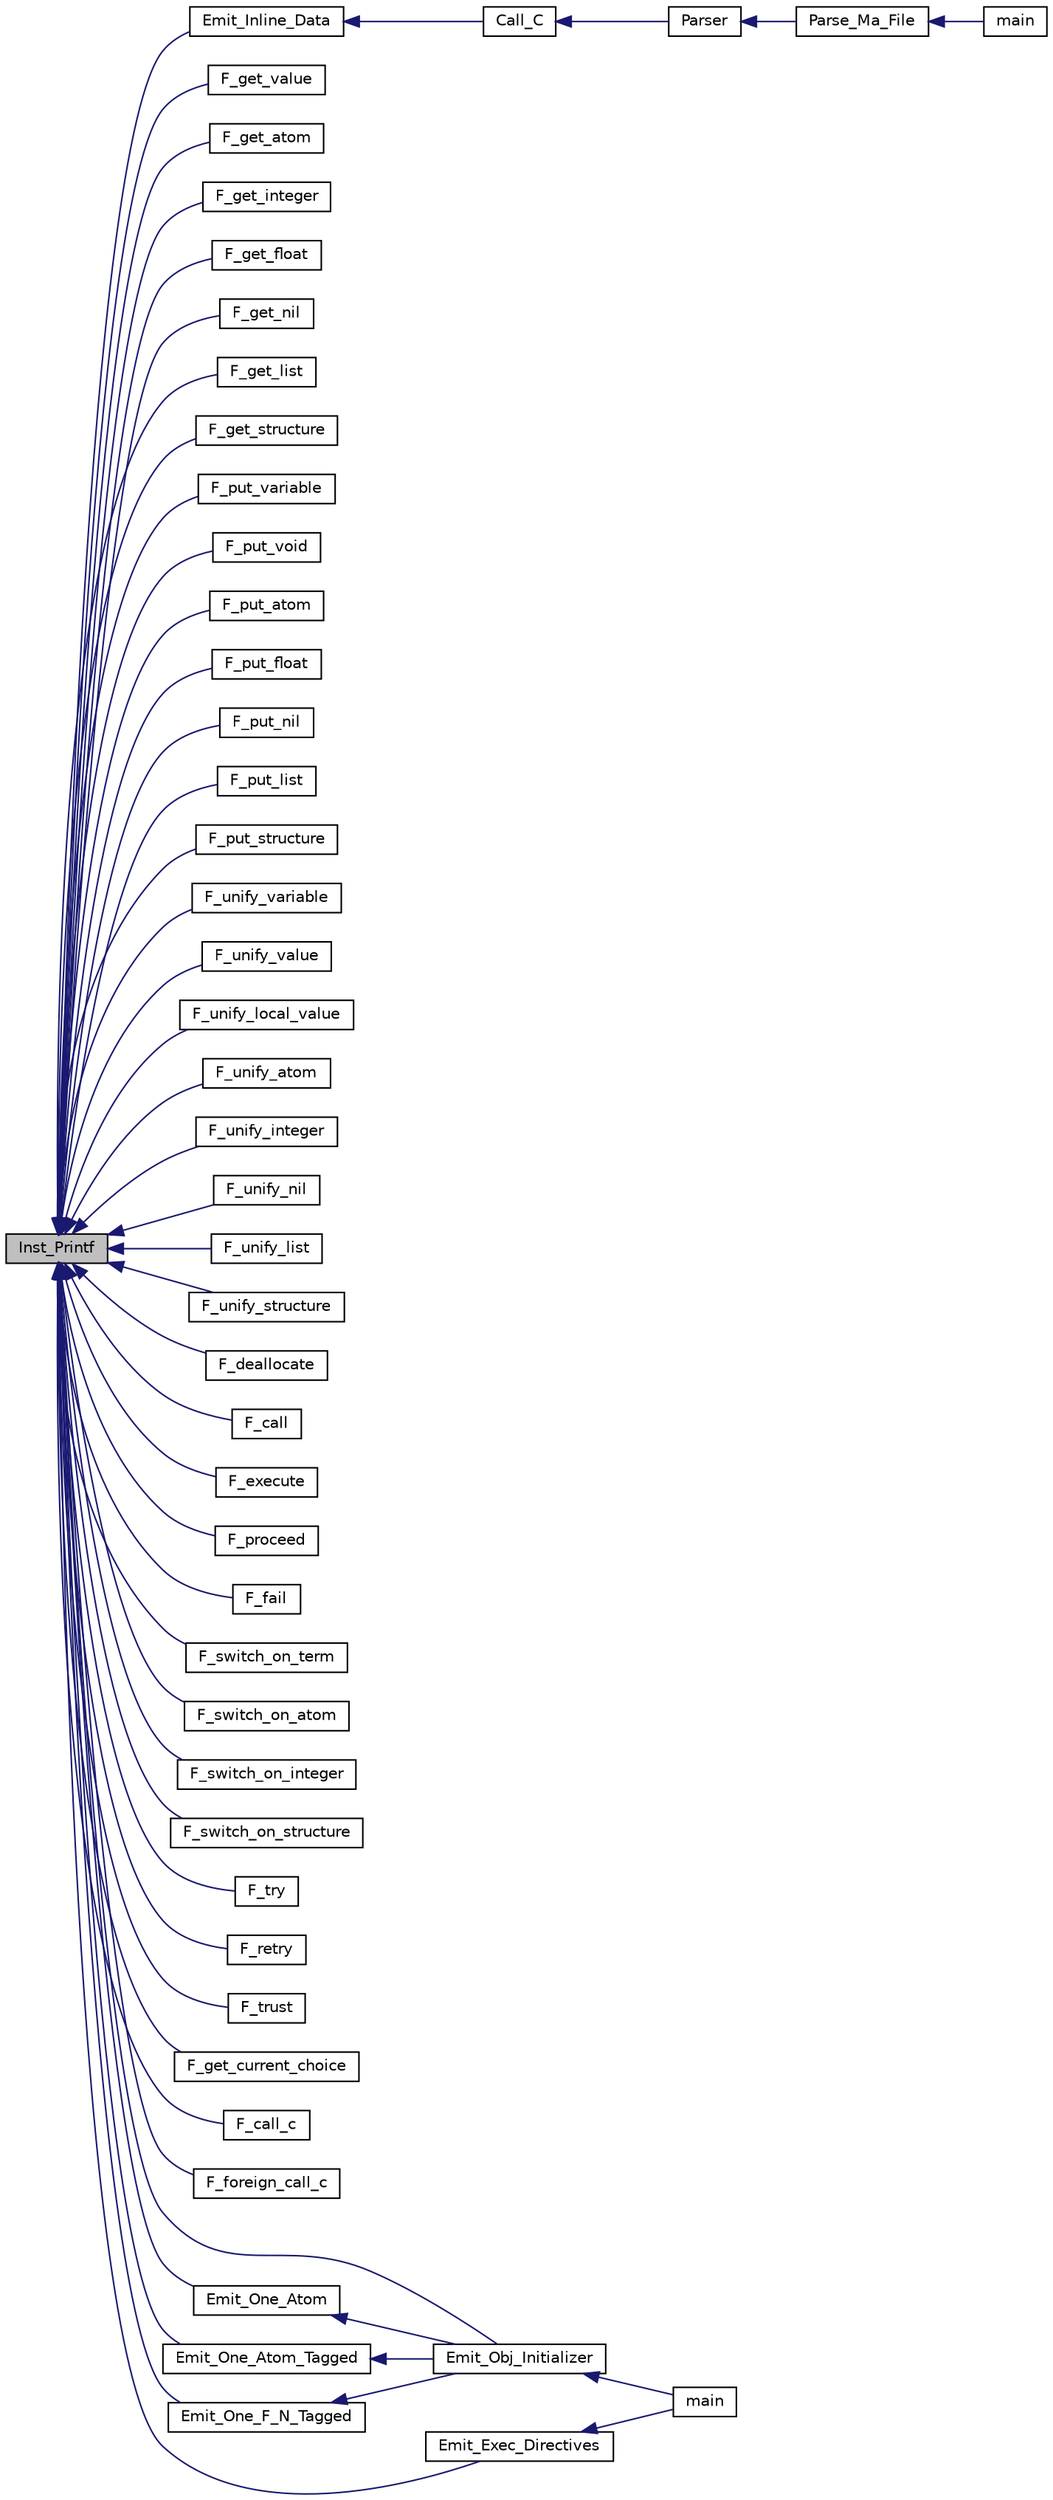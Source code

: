 digraph "Inst_Printf"
{
  edge [fontname="Helvetica",fontsize="10",labelfontname="Helvetica",labelfontsize="10"];
  node [fontname="Helvetica",fontsize="10",shape=record];
  rankdir="LR";
  Node1 [label="Inst_Printf",height=0.2,width=0.4,color="black", fillcolor="grey75", style="filled", fontcolor="black"];
  Node1 -> Node2 [dir="back",color="midnightblue",fontsize="10",style="solid",fontname="Helvetica"];
  Node2 [label="Emit_Inline_Data",height=0.2,width=0.4,color="black", fillcolor="white", style="filled",URL="$ma2asm_8c.html#a2f875c28b62ed1290b6f8453fb540f48"];
  Node2 -> Node3 [dir="back",color="midnightblue",fontsize="10",style="solid",fontname="Helvetica"];
  Node3 [label="Call_C",height=0.2,width=0.4,color="black", fillcolor="white", style="filled",URL="$ma__protos_8h.html#a4e9a1630ccc62db3caa97ab5abc0a1ca"];
  Node3 -> Node4 [dir="back",color="midnightblue",fontsize="10",style="solid",fontname="Helvetica"];
  Node4 [label="Parser",height=0.2,width=0.4,color="black", fillcolor="white", style="filled",URL="$ma__parser_8c.html#a3dbe66c5fada4cfd6e6d6d8f775e0caf"];
  Node4 -> Node5 [dir="back",color="midnightblue",fontsize="10",style="solid",fontname="Helvetica"];
  Node5 [label="Parse_Ma_File",height=0.2,width=0.4,color="black", fillcolor="white", style="filled",URL="$ma__parser_8c.html#a4f91bc7ddfc80bc559642b19019052a1"];
  Node5 -> Node6 [dir="back",color="midnightblue",fontsize="10",style="solid",fontname="Helvetica"];
  Node6 [label="main",height=0.2,width=0.4,color="black", fillcolor="white", style="filled",URL="$ma2asm_8c.html#a0ddf1224851353fc92bfbff6f499fa97"];
  Node1 -> Node7 [dir="back",color="midnightblue",fontsize="10",style="solid",fontname="Helvetica"];
  Node7 [label="F_get_value",height=0.2,width=0.4,color="black", fillcolor="white", style="filled",URL="$wam__protos_8h.html#ad6aa063bb16c800078b5c761fcff0904"];
  Node1 -> Node8 [dir="back",color="midnightblue",fontsize="10",style="solid",fontname="Helvetica"];
  Node8 [label="F_get_atom",height=0.2,width=0.4,color="black", fillcolor="white", style="filled",URL="$wam__protos_8h.html#a987659359231b6b71c16db02280d4ad4"];
  Node1 -> Node9 [dir="back",color="midnightblue",fontsize="10",style="solid",fontname="Helvetica"];
  Node9 [label="F_get_integer",height=0.2,width=0.4,color="black", fillcolor="white", style="filled",URL="$wam__protos_8h.html#abb7eff1a0bbcccedae8443fd5715b236"];
  Node1 -> Node10 [dir="back",color="midnightblue",fontsize="10",style="solid",fontname="Helvetica"];
  Node10 [label="F_get_float",height=0.2,width=0.4,color="black", fillcolor="white", style="filled",URL="$wam__protos_8h.html#ac982bbec692c1e7606503dc0954d4336"];
  Node1 -> Node11 [dir="back",color="midnightblue",fontsize="10",style="solid",fontname="Helvetica"];
  Node11 [label="F_get_nil",height=0.2,width=0.4,color="black", fillcolor="white", style="filled",URL="$wam__protos_8h.html#a45f80288706dec4ea85dd77021e596c8"];
  Node1 -> Node12 [dir="back",color="midnightblue",fontsize="10",style="solid",fontname="Helvetica"];
  Node12 [label="F_get_list",height=0.2,width=0.4,color="black", fillcolor="white", style="filled",URL="$wam__protos_8h.html#a8d35a33d7e7b8e7af1150b50f42b879a"];
  Node1 -> Node13 [dir="back",color="midnightblue",fontsize="10",style="solid",fontname="Helvetica"];
  Node13 [label="F_get_structure",height=0.2,width=0.4,color="black", fillcolor="white", style="filled",URL="$wam__protos_8h.html#acb7b622bed8e01fb27b94a9884624ae9"];
  Node1 -> Node14 [dir="back",color="midnightblue",fontsize="10",style="solid",fontname="Helvetica"];
  Node14 [label="F_put_variable",height=0.2,width=0.4,color="black", fillcolor="white", style="filled",URL="$wam__protos_8h.html#ac545c9e782523999f5ba516efbd5fc29"];
  Node1 -> Node15 [dir="back",color="midnightblue",fontsize="10",style="solid",fontname="Helvetica"];
  Node15 [label="F_put_void",height=0.2,width=0.4,color="black", fillcolor="white", style="filled",URL="$wam__protos_8h.html#a486f589fee42d9cd329e061057822014"];
  Node1 -> Node16 [dir="back",color="midnightblue",fontsize="10",style="solid",fontname="Helvetica"];
  Node16 [label="F_put_atom",height=0.2,width=0.4,color="black", fillcolor="white", style="filled",URL="$wam__protos_8h.html#ac2a90fdc6541e18100c22fa1e0eb82ac"];
  Node1 -> Node17 [dir="back",color="midnightblue",fontsize="10",style="solid",fontname="Helvetica"];
  Node17 [label="F_put_float",height=0.2,width=0.4,color="black", fillcolor="white", style="filled",URL="$wam__protos_8h.html#ae0d3529c199117c073b9bf10142ca0c8"];
  Node1 -> Node18 [dir="back",color="midnightblue",fontsize="10",style="solid",fontname="Helvetica"];
  Node18 [label="F_put_nil",height=0.2,width=0.4,color="black", fillcolor="white", style="filled",URL="$wam__protos_8h.html#ac23fe8d6f80f285cf6578a2e69a16183"];
  Node1 -> Node19 [dir="back",color="midnightblue",fontsize="10",style="solid",fontname="Helvetica"];
  Node19 [label="F_put_list",height=0.2,width=0.4,color="black", fillcolor="white", style="filled",URL="$wam__protos_8h.html#a52f1f935282eda6102bfe49114755395"];
  Node1 -> Node20 [dir="back",color="midnightblue",fontsize="10",style="solid",fontname="Helvetica"];
  Node20 [label="F_put_structure",height=0.2,width=0.4,color="black", fillcolor="white", style="filled",URL="$wam__protos_8h.html#a8bec214f44a3ed0ea6aa6a26720e4159"];
  Node1 -> Node21 [dir="back",color="midnightblue",fontsize="10",style="solid",fontname="Helvetica"];
  Node21 [label="F_unify_variable",height=0.2,width=0.4,color="black", fillcolor="white", style="filled",URL="$wam__protos_8h.html#a29662e9a4b051f864193fb784e5b134f"];
  Node1 -> Node22 [dir="back",color="midnightblue",fontsize="10",style="solid",fontname="Helvetica"];
  Node22 [label="F_unify_value",height=0.2,width=0.4,color="black", fillcolor="white", style="filled",URL="$wam__protos_8h.html#a6c5c143d7d548e5681dca7254f0cf934"];
  Node1 -> Node23 [dir="back",color="midnightblue",fontsize="10",style="solid",fontname="Helvetica"];
  Node23 [label="F_unify_local_value",height=0.2,width=0.4,color="black", fillcolor="white", style="filled",URL="$wam__protos_8h.html#ae3309cc4a2c375dda81e804ee28bc43c"];
  Node1 -> Node24 [dir="back",color="midnightblue",fontsize="10",style="solid",fontname="Helvetica"];
  Node24 [label="F_unify_atom",height=0.2,width=0.4,color="black", fillcolor="white", style="filled",URL="$wam__protos_8h.html#aec84849e94dc3b90a7b0511160e9ad21"];
  Node1 -> Node25 [dir="back",color="midnightblue",fontsize="10",style="solid",fontname="Helvetica"];
  Node25 [label="F_unify_integer",height=0.2,width=0.4,color="black", fillcolor="white", style="filled",URL="$wam__protos_8h.html#adf5040ebedaac93e256c435896ab7200"];
  Node1 -> Node26 [dir="back",color="midnightblue",fontsize="10",style="solid",fontname="Helvetica"];
  Node26 [label="F_unify_nil",height=0.2,width=0.4,color="black", fillcolor="white", style="filled",URL="$wam__protos_8h.html#a43264098cd168e2c6c39cf30aa0ae1e2"];
  Node1 -> Node27 [dir="back",color="midnightblue",fontsize="10",style="solid",fontname="Helvetica"];
  Node27 [label="F_unify_list",height=0.2,width=0.4,color="black", fillcolor="white", style="filled",URL="$wam__protos_8h.html#a985e7eceda306bbbcb0b649de34c9b0e"];
  Node1 -> Node28 [dir="back",color="midnightblue",fontsize="10",style="solid",fontname="Helvetica"];
  Node28 [label="F_unify_structure",height=0.2,width=0.4,color="black", fillcolor="white", style="filled",URL="$wam__protos_8h.html#af4c4497768267582885c207c8ed8afb8"];
  Node1 -> Node29 [dir="back",color="midnightblue",fontsize="10",style="solid",fontname="Helvetica"];
  Node29 [label="F_deallocate",height=0.2,width=0.4,color="black", fillcolor="white", style="filled",URL="$wam__protos_8h.html#a379c6cf1455cba167270733a20526c04"];
  Node1 -> Node30 [dir="back",color="midnightblue",fontsize="10",style="solid",fontname="Helvetica"];
  Node30 [label="F_call",height=0.2,width=0.4,color="black", fillcolor="white", style="filled",URL="$wam__protos_8h.html#a9e730ccf9c7aa32591ceb1ab09c09078"];
  Node1 -> Node31 [dir="back",color="midnightblue",fontsize="10",style="solid",fontname="Helvetica"];
  Node31 [label="F_execute",height=0.2,width=0.4,color="black", fillcolor="white", style="filled",URL="$wam__protos_8h.html#a767ac181dd435977ba4fe99d0d6718e0"];
  Node1 -> Node32 [dir="back",color="midnightblue",fontsize="10",style="solid",fontname="Helvetica"];
  Node32 [label="F_proceed",height=0.2,width=0.4,color="black", fillcolor="white", style="filled",URL="$wam__protos_8h.html#a5d3484fc2781e1dd104acd05c223b4c6"];
  Node1 -> Node33 [dir="back",color="midnightblue",fontsize="10",style="solid",fontname="Helvetica"];
  Node33 [label="F_fail",height=0.2,width=0.4,color="black", fillcolor="white", style="filled",URL="$wam__protos_8h.html#a5ff14f984da488c3b797de27c719856a"];
  Node1 -> Node34 [dir="back",color="midnightblue",fontsize="10",style="solid",fontname="Helvetica"];
  Node34 [label="F_switch_on_term",height=0.2,width=0.4,color="black", fillcolor="white", style="filled",URL="$wam__protos_8h.html#a776d046120f6f6e5ca71e39c94e2a9c4"];
  Node1 -> Node35 [dir="back",color="midnightblue",fontsize="10",style="solid",fontname="Helvetica"];
  Node35 [label="F_switch_on_atom",height=0.2,width=0.4,color="black", fillcolor="white", style="filled",URL="$wam__protos_8h.html#acb73e0f1d5bf4c281f31c7c43987c0e3"];
  Node1 -> Node36 [dir="back",color="midnightblue",fontsize="10",style="solid",fontname="Helvetica"];
  Node36 [label="F_switch_on_integer",height=0.2,width=0.4,color="black", fillcolor="white", style="filled",URL="$wam__protos_8h.html#aaf2a81d4cbc891f827dc26bc11987fd0"];
  Node1 -> Node37 [dir="back",color="midnightblue",fontsize="10",style="solid",fontname="Helvetica"];
  Node37 [label="F_switch_on_structure",height=0.2,width=0.4,color="black", fillcolor="white", style="filled",URL="$wam__protos_8h.html#a2eb6951194ca628883e9ccb93d35b35d"];
  Node1 -> Node38 [dir="back",color="midnightblue",fontsize="10",style="solid",fontname="Helvetica"];
  Node38 [label="F_try",height=0.2,width=0.4,color="black", fillcolor="white", style="filled",URL="$wam__protos_8h.html#a0cc4d635d5d9b551432db1da6a5decd0"];
  Node1 -> Node39 [dir="back",color="midnightblue",fontsize="10",style="solid",fontname="Helvetica"];
  Node39 [label="F_retry",height=0.2,width=0.4,color="black", fillcolor="white", style="filled",URL="$wam__protos_8h.html#a703d19edc68ee2200f105059a622682c"];
  Node1 -> Node40 [dir="back",color="midnightblue",fontsize="10",style="solid",fontname="Helvetica"];
  Node40 [label="F_trust",height=0.2,width=0.4,color="black", fillcolor="white", style="filled",URL="$wam__protos_8h.html#af550a4e4b3bdc871d5ccbc246ee5c727"];
  Node1 -> Node41 [dir="back",color="midnightblue",fontsize="10",style="solid",fontname="Helvetica"];
  Node41 [label="F_get_current_choice",height=0.2,width=0.4,color="black", fillcolor="white", style="filled",URL="$wam__protos_8h.html#a4701bf7adad9876eea47a1abaca4f0d9"];
  Node1 -> Node42 [dir="back",color="midnightblue",fontsize="10",style="solid",fontname="Helvetica"];
  Node42 [label="F_call_c",height=0.2,width=0.4,color="black", fillcolor="white", style="filled",URL="$wam__protos_8h.html#a28a440800b9409611da1bc175ab1297c"];
  Node1 -> Node43 [dir="back",color="midnightblue",fontsize="10",style="solid",fontname="Helvetica"];
  Node43 [label="F_foreign_call_c",height=0.2,width=0.4,color="black", fillcolor="white", style="filled",URL="$wam__protos_8h.html#ad75a51d744ad2e6ee770770b48584a2b"];
  Node1 -> Node44 [dir="back",color="midnightblue",fontsize="10",style="solid",fontname="Helvetica"];
  Node44 [label="Emit_Obj_Initializer",height=0.2,width=0.4,color="black", fillcolor="white", style="filled",URL="$wam2ma_8c.html#a9e02421db9cf0670b6f28e7d0882b7d6"];
  Node44 -> Node45 [dir="back",color="midnightblue",fontsize="10",style="solid",fontname="Helvetica"];
  Node45 [label="main",height=0.2,width=0.4,color="black", fillcolor="white", style="filled",URL="$wam2ma_8c.html#a0ddf1224851353fc92bfbff6f499fa97"];
  Node1 -> Node46 [dir="back",color="midnightblue",fontsize="10",style="solid",fontname="Helvetica"];
  Node46 [label="Emit_Exec_Directives",height=0.2,width=0.4,color="black", fillcolor="white", style="filled",URL="$wam2ma_8c.html#acded9e3923d310a3f85312c19cf08561"];
  Node46 -> Node45 [dir="back",color="midnightblue",fontsize="10",style="solid",fontname="Helvetica"];
  Node1 -> Node47 [dir="back",color="midnightblue",fontsize="10",style="solid",fontname="Helvetica"];
  Node47 [label="Emit_One_Atom",height=0.2,width=0.4,color="black", fillcolor="white", style="filled",URL="$wam2ma_8c.html#ad20a34130d14dbc900550ea80ffa05ac"];
  Node47 -> Node44 [dir="back",color="midnightblue",fontsize="10",style="solid",fontname="Helvetica"];
  Node1 -> Node48 [dir="back",color="midnightblue",fontsize="10",style="solid",fontname="Helvetica"];
  Node48 [label="Emit_One_Atom_Tagged",height=0.2,width=0.4,color="black", fillcolor="white", style="filled",URL="$wam2ma_8c.html#a34738711c6e9bc0b977f963f55119add"];
  Node48 -> Node44 [dir="back",color="midnightblue",fontsize="10",style="solid",fontname="Helvetica"];
  Node1 -> Node49 [dir="back",color="midnightblue",fontsize="10",style="solid",fontname="Helvetica"];
  Node49 [label="Emit_One_F_N_Tagged",height=0.2,width=0.4,color="black", fillcolor="white", style="filled",URL="$wam2ma_8c.html#a5a3454243493573a03a1a5d2c67d5bdc"];
  Node49 -> Node44 [dir="back",color="midnightblue",fontsize="10",style="solid",fontname="Helvetica"];
}
